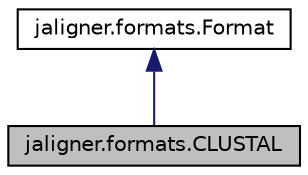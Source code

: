 digraph "jaligner.formats.CLUSTAL"
{
  edge [fontname="Helvetica",fontsize="10",labelfontname="Helvetica",labelfontsize="10"];
  node [fontname="Helvetica",fontsize="10",shape=record];
  Node1 [label="jaligner.formats.CLUSTAL",height=0.2,width=0.4,color="black", fillcolor="grey75", style="filled" fontcolor="black"];
  Node2 -> Node1 [dir="back",color="midnightblue",fontsize="10",style="solid",fontname="Helvetica"];
  Node2 [label="jaligner.formats.Format",height=0.2,width=0.4,color="black", fillcolor="white", style="filled",URL="$classjaligner_1_1formats_1_1_format.html"];
}
